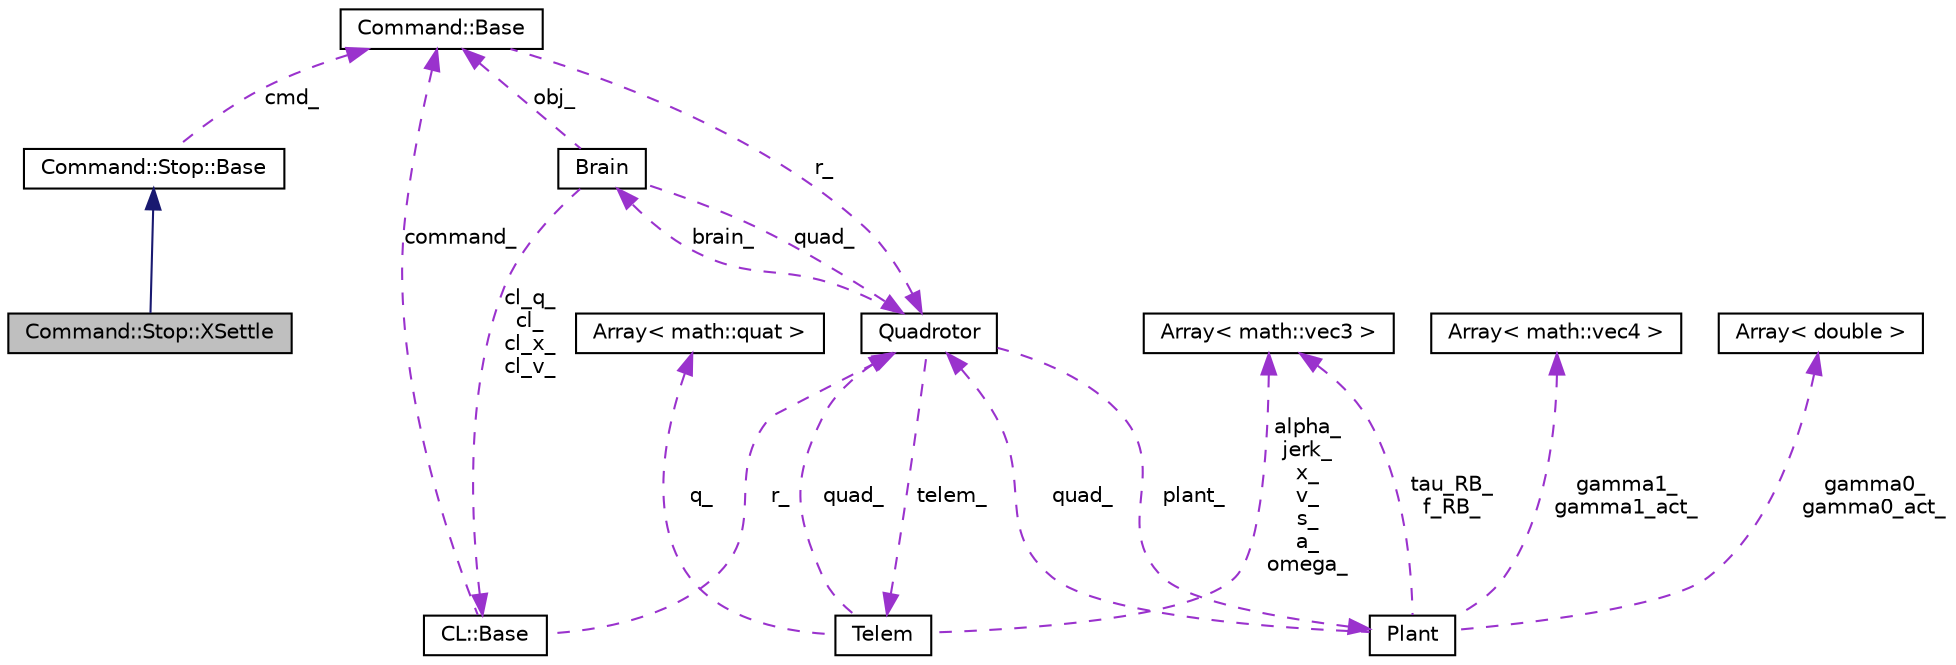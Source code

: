 digraph G
{
  edge [fontname="Helvetica",fontsize="10",labelfontname="Helvetica",labelfontsize="10"];
  node [fontname="Helvetica",fontsize="10",shape=record];
  Node1 [label="Command::Stop::XSettle",height=0.2,width=0.4,color="black", fillcolor="grey75", style="filled" fontcolor="black"];
  Node2 -> Node1 [dir=back,color="midnightblue",fontsize="10",style="solid",fontname="Helvetica"];
  Node2 [label="Command::Stop::Base",height=0.2,width=0.4,color="black", fillcolor="white", style="filled",URL="$classCommand_1_1Stop_1_1Base.html"];
  Node3 -> Node2 [dir=back,color="darkorchid3",fontsize="10",style="dashed",label="cmd_",fontname="Helvetica"];
  Node3 [label="Command::Base",height=0.2,width=0.4,color="black", fillcolor="white", style="filled",URL="$classCommand_1_1Base.html"];
  Node4 -> Node3 [dir=back,color="darkorchid3",fontsize="10",style="dashed",label="r_",fontname="Helvetica"];
  Node4 [label="Quadrotor",height=0.2,width=0.4,color="black", fillcolor="white", style="filled",URL="$classQuadrotor.html"];
  Node5 -> Node4 [dir=back,color="darkorchid3",fontsize="10",style="dashed",label="brain_",fontname="Helvetica"];
  Node5 [label="Brain",height=0.2,width=0.4,color="black", fillcolor="white", style="filled",URL="$classBrain.html"];
  Node6 -> Node5 [dir=back,color="darkorchid3",fontsize="10",style="dashed",label="cl_q_\ncl_\ncl_x_\ncl_v_",fontname="Helvetica"];
  Node6 [label="CL::Base",height=0.2,width=0.4,color="black", fillcolor="white", style="filled",URL="$classCL_1_1Base.html"];
  Node4 -> Node6 [dir=back,color="darkorchid3",fontsize="10",style="dashed",label="r_",fontname="Helvetica"];
  Node3 -> Node6 [dir=back,color="darkorchid3",fontsize="10",style="dashed",label="command_",fontname="Helvetica"];
  Node4 -> Node5 [dir=back,color="darkorchid3",fontsize="10",style="dashed",label="quad_",fontname="Helvetica"];
  Node3 -> Node5 [dir=back,color="darkorchid3",fontsize="10",style="dashed",label="obj_",fontname="Helvetica"];
  Node7 -> Node4 [dir=back,color="darkorchid3",fontsize="10",style="dashed",label="plant_",fontname="Helvetica"];
  Node7 [label="Plant",height=0.2,width=0.4,color="black", fillcolor="white", style="filled",URL="$classPlant.html"];
  Node8 -> Node7 [dir=back,color="darkorchid3",fontsize="10",style="dashed",label="gamma1_\ngamma1_act_",fontname="Helvetica"];
  Node8 [label="Array\< math::vec4 \>",height=0.2,width=0.4,color="black", fillcolor="white", style="filled",URL="$classArray.html"];
  Node9 -> Node7 [dir=back,color="darkorchid3",fontsize="10",style="dashed",label="tau_RB_\nf_RB_",fontname="Helvetica"];
  Node9 [label="Array\< math::vec3 \>",height=0.2,width=0.4,color="black", fillcolor="white", style="filled",URL="$classArray.html"];
  Node10 -> Node7 [dir=back,color="darkorchid3",fontsize="10",style="dashed",label="gamma0_\ngamma0_act_",fontname="Helvetica"];
  Node10 [label="Array\< double \>",height=0.2,width=0.4,color="black", fillcolor="white", style="filled",URL="$classArray.html"];
  Node4 -> Node7 [dir=back,color="darkorchid3",fontsize="10",style="dashed",label="quad_",fontname="Helvetica"];
  Node11 -> Node4 [dir=back,color="darkorchid3",fontsize="10",style="dashed",label="telem_",fontname="Helvetica"];
  Node11 [label="Telem",height=0.2,width=0.4,color="black", fillcolor="white", style="filled",URL="$classTelem.html"];
  Node12 -> Node11 [dir=back,color="darkorchid3",fontsize="10",style="dashed",label="q_",fontname="Helvetica"];
  Node12 [label="Array\< math::quat \>",height=0.2,width=0.4,color="black", fillcolor="white", style="filled",URL="$classArray.html"];
  Node9 -> Node11 [dir=back,color="darkorchid3",fontsize="10",style="dashed",label="alpha_\njerk_\nx_\nv_\ns_\na_\nomega_",fontname="Helvetica"];
  Node4 -> Node11 [dir=back,color="darkorchid3",fontsize="10",style="dashed",label="quad_",fontname="Helvetica"];
}
